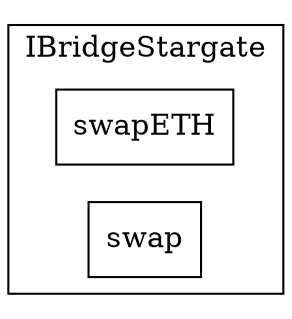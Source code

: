 strict digraph {
rankdir="LR"
node [shape=box]
subgraph cluster_47_IBridgeStargate {
label = "IBridgeStargate"
"47_swapETH" [label="swapETH"]
"47_swap" [label="swap"]
}subgraph cluster_solidity {
label = "[Solidity]"
}
}